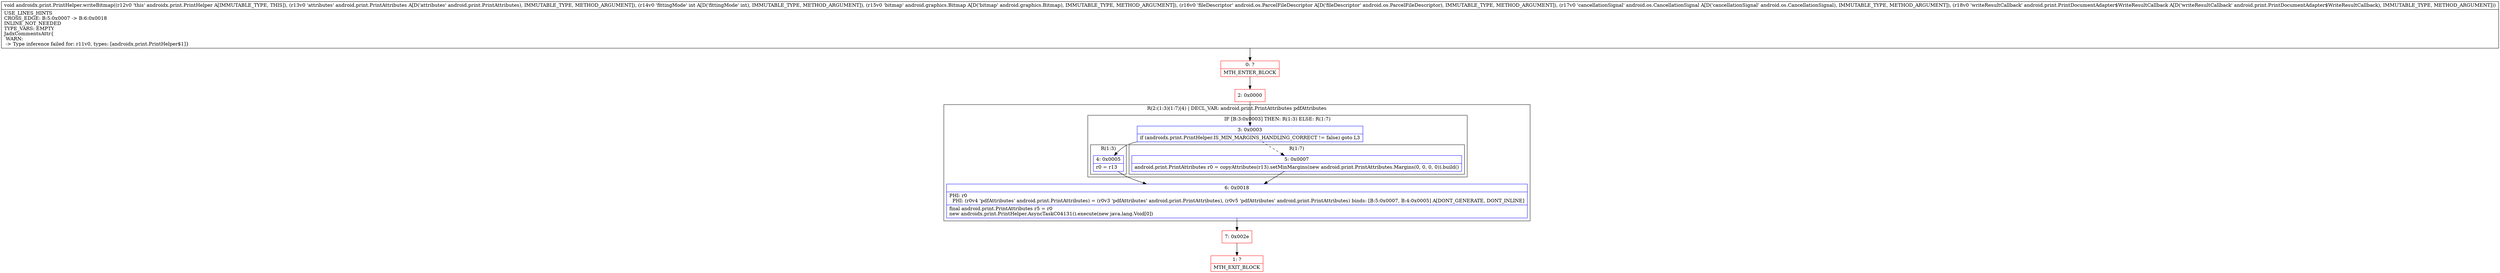 digraph "CFG forandroidx.print.PrintHelper.writeBitmap(Landroid\/print\/PrintAttributes;ILandroid\/graphics\/Bitmap;Landroid\/os\/ParcelFileDescriptor;Landroid\/os\/CancellationSignal;Landroid\/print\/PrintDocumentAdapter$WriteResultCallback;)V" {
subgraph cluster_Region_1727170675 {
label = "R(2:(1:3)(1:7)|4) | DECL_VAR: android.print.PrintAttributes pdfAttributes\l";
node [shape=record,color=blue];
subgraph cluster_IfRegion_2012998257 {
label = "IF [B:3:0x0003] THEN: R(1:3) ELSE: R(1:7)";
node [shape=record,color=blue];
Node_3 [shape=record,label="{3\:\ 0x0003|if (androidx.print.PrintHelper.IS_MIN_MARGINS_HANDLING_CORRECT != false) goto L3\l}"];
subgraph cluster_Region_1168134946 {
label = "R(1:3)";
node [shape=record,color=blue];
Node_4 [shape=record,label="{4\:\ 0x0005|r0 = r13\l}"];
}
subgraph cluster_Region_1976352911 {
label = "R(1:7)";
node [shape=record,color=blue];
Node_5 [shape=record,label="{5\:\ 0x0007|android.print.PrintAttributes r0 = copyAttributes(r13).setMinMargins(new android.print.PrintAttributes.Margins(0, 0, 0, 0)).build()\l}"];
}
}
Node_6 [shape=record,label="{6\:\ 0x0018|PHI: r0 \l  PHI: (r0v4 'pdfAttributes' android.print.PrintAttributes) = (r0v3 'pdfAttributes' android.print.PrintAttributes), (r0v5 'pdfAttributes' android.print.PrintAttributes) binds: [B:5:0x0007, B:4:0x0005] A[DONT_GENERATE, DONT_INLINE]\l|final android.print.PrintAttributes r5 = r0\lnew androidx.print.PrintHelper.AsyncTaskC04131().execute(new java.lang.Void[0])\l}"];
}
Node_0 [shape=record,color=red,label="{0\:\ ?|MTH_ENTER_BLOCK\l}"];
Node_2 [shape=record,color=red,label="{2\:\ 0x0000}"];
Node_7 [shape=record,color=red,label="{7\:\ 0x002e}"];
Node_1 [shape=record,color=red,label="{1\:\ ?|MTH_EXIT_BLOCK\l}"];
MethodNode[shape=record,label="{void androidx.print.PrintHelper.writeBitmap((r12v0 'this' androidx.print.PrintHelper A[IMMUTABLE_TYPE, THIS]), (r13v0 'attributes' android.print.PrintAttributes A[D('attributes' android.print.PrintAttributes), IMMUTABLE_TYPE, METHOD_ARGUMENT]), (r14v0 'fittingMode' int A[D('fittingMode' int), IMMUTABLE_TYPE, METHOD_ARGUMENT]), (r15v0 'bitmap' android.graphics.Bitmap A[D('bitmap' android.graphics.Bitmap), IMMUTABLE_TYPE, METHOD_ARGUMENT]), (r16v0 'fileDescriptor' android.os.ParcelFileDescriptor A[D('fileDescriptor' android.os.ParcelFileDescriptor), IMMUTABLE_TYPE, METHOD_ARGUMENT]), (r17v0 'cancellationSignal' android.os.CancellationSignal A[D('cancellationSignal' android.os.CancellationSignal), IMMUTABLE_TYPE, METHOD_ARGUMENT]), (r18v0 'writeResultCallback' android.print.PrintDocumentAdapter$WriteResultCallback A[D('writeResultCallback' android.print.PrintDocumentAdapter$WriteResultCallback), IMMUTABLE_TYPE, METHOD_ARGUMENT]))  | USE_LINES_HINTS\lCROSS_EDGE: B:5:0x0007 \-\> B:6:0x0018\lINLINE_NOT_NEEDED\lTYPE_VARS: EMPTY\lJadxCommentsAttr\{\l WARN: \l \-\> Type inference failed for: r11v0, types: [androidx.print.PrintHelper$1]\}\l}"];
MethodNode -> Node_0;Node_3 -> Node_4;
Node_3 -> Node_5[style=dashed];
Node_4 -> Node_6;
Node_5 -> Node_6;
Node_6 -> Node_7;
Node_0 -> Node_2;
Node_2 -> Node_3;
Node_7 -> Node_1;
}

